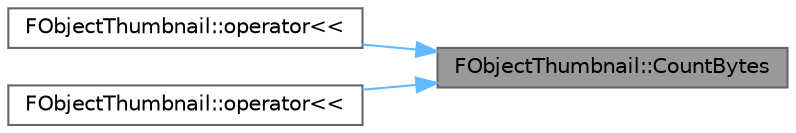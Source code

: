 digraph "FObjectThumbnail::CountBytes"
{
 // INTERACTIVE_SVG=YES
 // LATEX_PDF_SIZE
  bgcolor="transparent";
  edge [fontname=Helvetica,fontsize=10,labelfontname=Helvetica,labelfontsize=10];
  node [fontname=Helvetica,fontsize=10,shape=box,height=0.2,width=0.4];
  rankdir="RL";
  Node1 [id="Node000001",label="FObjectThumbnail::CountBytes",height=0.2,width=0.4,color="gray40", fillcolor="grey60", style="filled", fontcolor="black",tooltip="Calculates the memory usage of this FObjectThumbnail."];
  Node1 -> Node2 [id="edge1_Node000001_Node000002",dir="back",color="steelblue1",style="solid",tooltip=" "];
  Node2 [id="Node000002",label="FObjectThumbnail::operator\<\<",height=0.2,width=0.4,color="grey40", fillcolor="white", style="filled",URL="$d8/dfe/classFObjectThumbnail.html#ae4bf26caae02e63ab4e4b126b9aa21f7",tooltip=" "];
  Node1 -> Node3 [id="edge2_Node000001_Node000003",dir="back",color="steelblue1",style="solid",tooltip=" "];
  Node3 [id="Node000003",label="FObjectThumbnail::operator\<\<",height=0.2,width=0.4,color="grey40", fillcolor="white", style="filled",URL="$d8/dfe/classFObjectThumbnail.html#aa525230719b0e426a5c84d4224eccc43",tooltip="I/O operator."];
}
